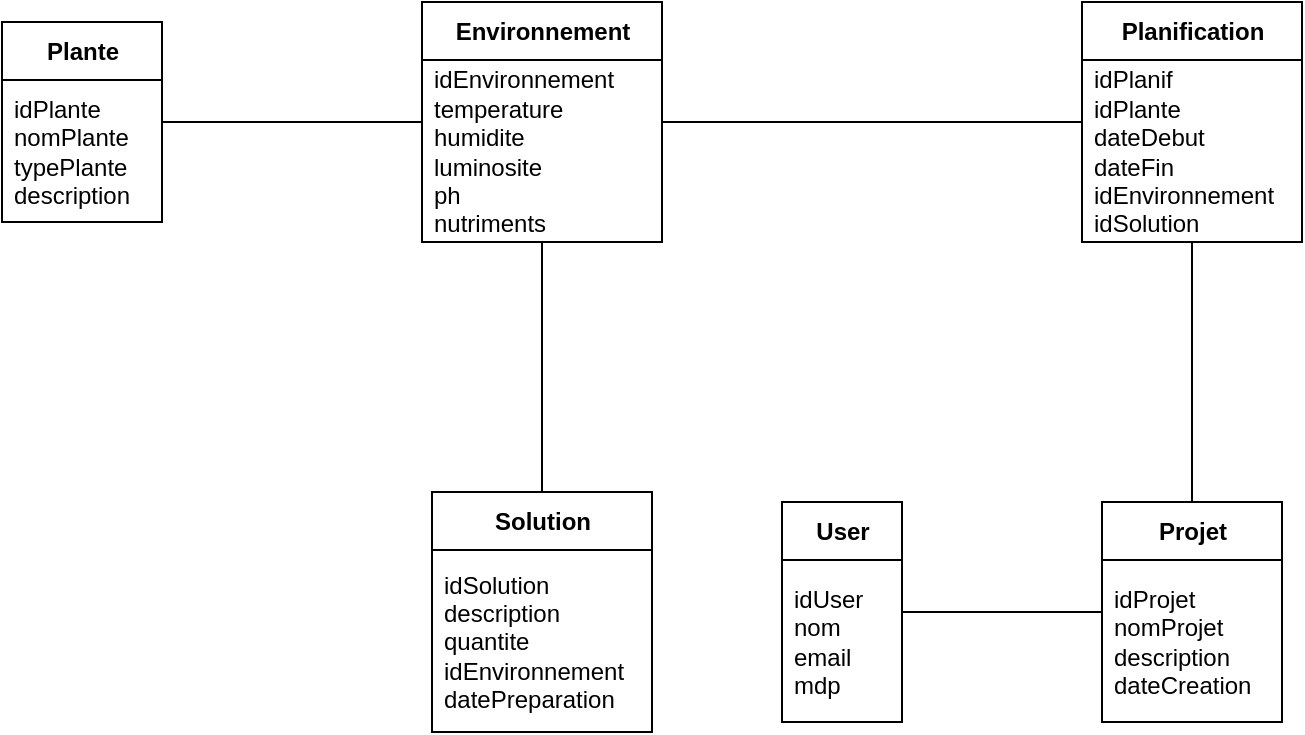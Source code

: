 <mxfile version="16.5.1" type="device"><diagram id="6WFhON0m3lSL5UEc-re5" name="Page-1"><mxGraphModel dx="2844" dy="1714" grid="1" gridSize="10" guides="1" tooltips="1" connect="1" arrows="1" fold="1" page="1" pageScale="1" pageWidth="1169" pageHeight="827" math="0" shadow="0"><root><mxCell id="0"/><mxCell id="1" parent="0"/><mxCell id="Uef_O0w_S3YYDEi0kFRX-15" value="Plante" style="swimlane;fontStyle=1;align=center;verticalAlign=middle;childLayout=stackLayout;horizontal=1;startSize=29;horizontalStack=0;resizeParent=1;resizeParentMax=0;resizeLast=0;collapsible=0;marginBottom=0;html=1;" vertex="1" parent="1"><mxGeometry x="260" y="241" width="80" height="100" as="geometry"/></mxCell><mxCell id="Uef_O0w_S3YYDEi0kFRX-17" value="idPlante&lt;br&gt;nomPlante&lt;br&gt;typePlante&lt;br&gt;description" style="text;html=1;strokeColor=none;fillColor=none;align=left;verticalAlign=middle;spacingLeft=4;spacingRight=4;overflow=hidden;rotatable=0;points=[[0,0.5],[1,0.5]];portConstraint=eastwest;" vertex="1" parent="Uef_O0w_S3YYDEi0kFRX-15"><mxGeometry y="29" width="80" height="71" as="geometry"/></mxCell><mxCell id="Uef_O0w_S3YYDEi0kFRX-18" value="Planification" style="swimlane;fontStyle=1;align=center;verticalAlign=middle;childLayout=stackLayout;horizontal=1;startSize=29;horizontalStack=0;resizeParent=1;resizeParentMax=0;resizeLast=0;collapsible=0;marginBottom=0;html=1;" vertex="1" parent="1"><mxGeometry x="800" y="231" width="110" height="120" as="geometry"/></mxCell><mxCell id="Uef_O0w_S3YYDEi0kFRX-20" value="idPlanif&lt;br&gt;idPlante&lt;br&gt;dateDebut&lt;br&gt;dateFin&lt;br&gt;idEnvironnement&lt;br&gt;idSolution" style="text;html=1;strokeColor=none;fillColor=none;align=left;verticalAlign=middle;spacingLeft=4;spacingRight=4;overflow=hidden;rotatable=0;points=[[0,0.5],[1,0.5]];portConstraint=eastwest;" vertex="1" parent="Uef_O0w_S3YYDEi0kFRX-18"><mxGeometry y="29" width="110" height="91" as="geometry"/></mxCell><mxCell id="Uef_O0w_S3YYDEi0kFRX-21" value="Environnement" style="swimlane;fontStyle=1;align=center;verticalAlign=middle;childLayout=stackLayout;horizontal=1;startSize=29;horizontalStack=0;resizeParent=1;resizeParentMax=0;resizeLast=0;collapsible=0;marginBottom=0;html=1;" vertex="1" parent="1"><mxGeometry x="470" y="231" width="120" height="120" as="geometry"/></mxCell><mxCell id="Uef_O0w_S3YYDEi0kFRX-23" value="idEnvironnement&lt;br&gt;temperature&lt;br&gt;humidite&lt;br&gt;luminosite&lt;br&gt;ph&lt;br&gt;nutriments" style="text;html=1;strokeColor=none;fillColor=none;align=left;verticalAlign=middle;spacingLeft=4;spacingRight=4;overflow=hidden;rotatable=0;points=[[0,0.5],[1,0.5]];portConstraint=eastwest;" vertex="1" parent="Uef_O0w_S3YYDEi0kFRX-21"><mxGeometry y="29" width="120" height="91" as="geometry"/></mxCell><mxCell id="Uef_O0w_S3YYDEi0kFRX-24" value="User" style="swimlane;fontStyle=1;align=center;verticalAlign=middle;childLayout=stackLayout;horizontal=1;startSize=29;horizontalStack=0;resizeParent=1;resizeParentMax=0;resizeLast=0;collapsible=0;marginBottom=0;html=1;" vertex="1" parent="1"><mxGeometry x="650" y="481" width="60" height="110" as="geometry"/></mxCell><mxCell id="Uef_O0w_S3YYDEi0kFRX-26" value="idUser&lt;br&gt;nom&lt;br&gt;email&lt;br&gt;mdp" style="text;html=1;strokeColor=none;fillColor=none;align=left;verticalAlign=middle;spacingLeft=4;spacingRight=4;overflow=hidden;rotatable=0;points=[[0,0.5],[1,0.5]];portConstraint=eastwest;" vertex="1" parent="Uef_O0w_S3YYDEi0kFRX-24"><mxGeometry y="29" width="60" height="81" as="geometry"/></mxCell><mxCell id="Uef_O0w_S3YYDEi0kFRX-27" value="Solution" style="swimlane;fontStyle=1;align=center;verticalAlign=middle;childLayout=stackLayout;horizontal=1;startSize=29;horizontalStack=0;resizeParent=1;resizeParentMax=0;resizeLast=0;collapsible=0;marginBottom=0;html=1;" vertex="1" parent="1"><mxGeometry x="475" y="476" width="110" height="120" as="geometry"/></mxCell><mxCell id="Uef_O0w_S3YYDEi0kFRX-29" value="idSolution&lt;br&gt;description&lt;br&gt;quantite&lt;br&gt;idEnvironnement&lt;br&gt;datePreparation" style="text;html=1;strokeColor=none;fillColor=none;align=left;verticalAlign=middle;spacingLeft=4;spacingRight=4;overflow=hidden;rotatable=0;points=[[0,0.5],[1,0.5]];portConstraint=eastwest;" vertex="1" parent="Uef_O0w_S3YYDEi0kFRX-27"><mxGeometry y="29" width="110" height="91" as="geometry"/></mxCell><mxCell id="Uef_O0w_S3YYDEi0kFRX-32" value="Projet" style="swimlane;fontStyle=1;align=center;verticalAlign=middle;childLayout=stackLayout;horizontal=1;startSize=29;horizontalStack=0;resizeParent=1;resizeParentMax=0;resizeLast=0;collapsible=0;marginBottom=0;html=1;" vertex="1" parent="1"><mxGeometry x="810" y="481" width="90" height="110" as="geometry"/></mxCell><mxCell id="Uef_O0w_S3YYDEi0kFRX-33" value="idProjet&lt;br&gt;nomProjet&lt;br&gt;description&lt;br&gt;dateCreation" style="text;html=1;strokeColor=none;fillColor=none;align=left;verticalAlign=middle;spacingLeft=4;spacingRight=4;overflow=hidden;rotatable=0;points=[[0,0.5],[1,0.5]];portConstraint=eastwest;" vertex="1" parent="Uef_O0w_S3YYDEi0kFRX-32"><mxGeometry y="29" width="90" height="81" as="geometry"/></mxCell><mxCell id="Uef_O0w_S3YYDEi0kFRX-35" value="" style="endArrow=none;html=1;rounded=0;endFill=0;startArrow=none;startFill=0;" edge="1" parent="1" source="Uef_O0w_S3YYDEi0kFRX-15" target="Uef_O0w_S3YYDEi0kFRX-21"><mxGeometry width="50" height="50" relative="1" as="geometry"><mxPoint x="720" y="431" as="sourcePoint"/><mxPoint x="640" y="271" as="targetPoint"/></mxGeometry></mxCell><mxCell id="Uef_O0w_S3YYDEi0kFRX-38" value="" style="endArrow=none;html=1;rounded=0;" edge="1" parent="1" source="Uef_O0w_S3YYDEi0kFRX-18" target="Uef_O0w_S3YYDEi0kFRX-21"><mxGeometry width="50" height="50" relative="1" as="geometry"><mxPoint x="690" y="481" as="sourcePoint"/><mxPoint x="740" y="431" as="targetPoint"/></mxGeometry></mxCell><mxCell id="Uef_O0w_S3YYDEi0kFRX-39" value="" style="endArrow=none;html=1;rounded=0;" edge="1" parent="1" source="Uef_O0w_S3YYDEi0kFRX-32" target="Uef_O0w_S3YYDEi0kFRX-24"><mxGeometry width="50" height="50" relative="1" as="geometry"><mxPoint x="690" y="551" as="sourcePoint"/><mxPoint x="740" y="501" as="targetPoint"/></mxGeometry></mxCell><mxCell id="Uef_O0w_S3YYDEi0kFRX-40" value="" style="endArrow=none;html=1;rounded=0;" edge="1" parent="1" source="Uef_O0w_S3YYDEi0kFRX-27" target="Uef_O0w_S3YYDEi0kFRX-21"><mxGeometry width="50" height="50" relative="1" as="geometry"><mxPoint x="690" y="551" as="sourcePoint"/><mxPoint x="740" y="501" as="targetPoint"/></mxGeometry></mxCell><mxCell id="Uef_O0w_S3YYDEi0kFRX-41" value="" style="endArrow=none;html=1;rounded=0;" edge="1" parent="1" source="Uef_O0w_S3YYDEi0kFRX-32" target="Uef_O0w_S3YYDEi0kFRX-18"><mxGeometry width="50" height="50" relative="1" as="geometry"><mxPoint x="630" y="531" as="sourcePoint"/><mxPoint x="680" y="481" as="targetPoint"/></mxGeometry></mxCell></root></mxGraphModel></diagram></mxfile>